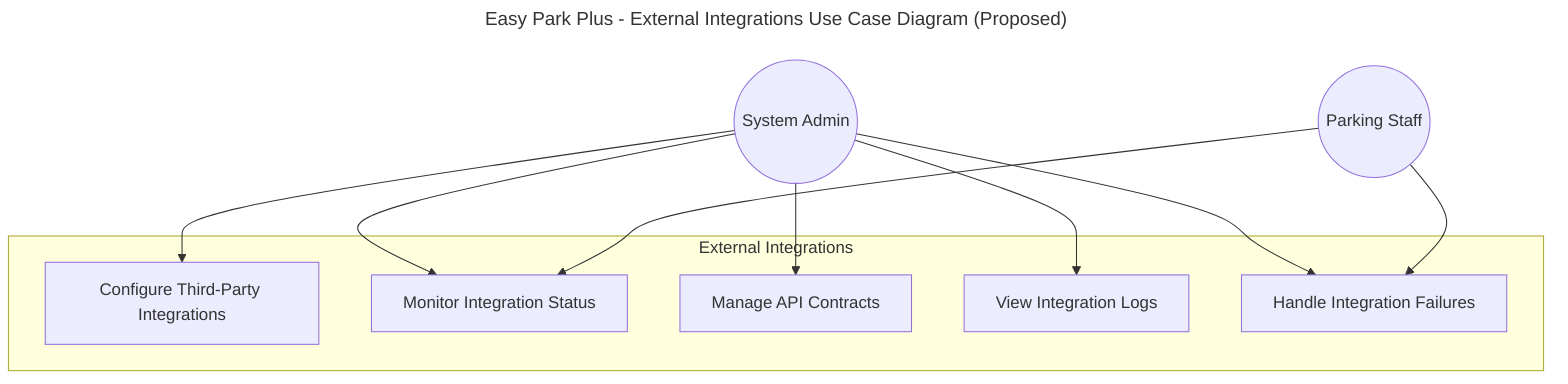 ---
title: Easy Park Plus - External Integrations Use Case Diagram (Proposed)
---

graph TD
    SystemAdmin((System Admin))
    Staff((Parking Staff))

    subgraph "External Integrations"
        UC1[Configure Third-Party Integrations]
        UC2[Monitor Integration Status]
        UC3[Manage API Contracts]
        UC4[View Integration Logs]
        UC5[Handle Integration Failures]
    end

    SystemAdmin --> UC1
    SystemAdmin --> UC2
    SystemAdmin --> UC3
    SystemAdmin --> UC4
    SystemAdmin --> UC5
    Staff --> UC2
    Staff --> UC5